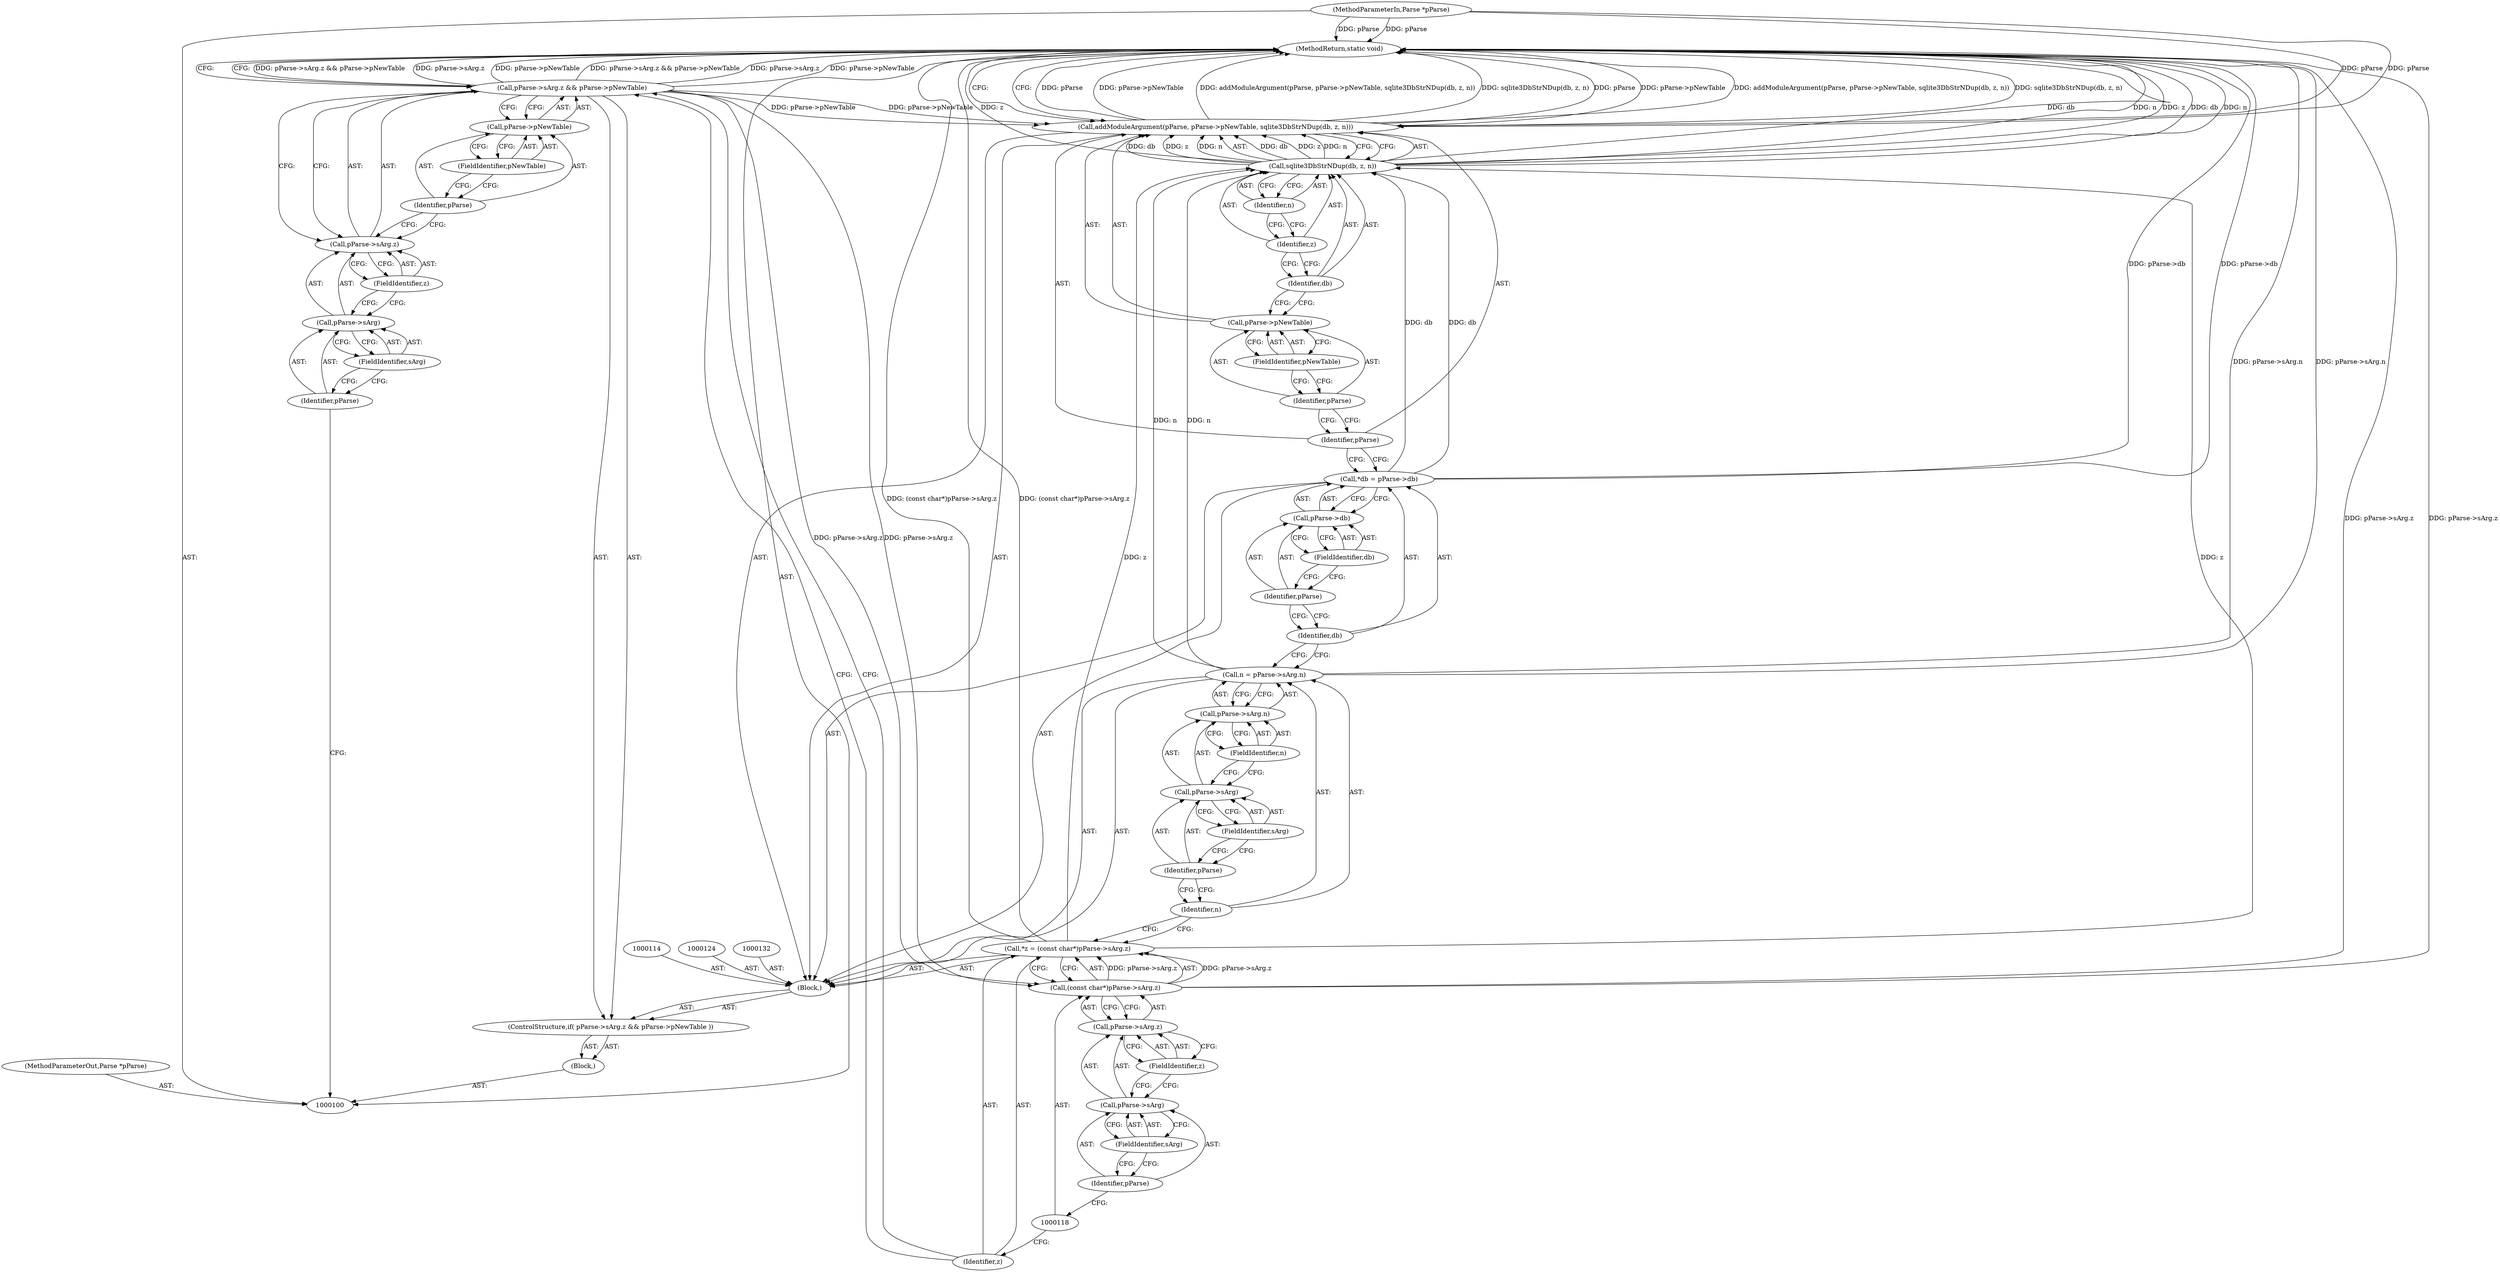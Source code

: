 digraph "0_Chrome_517ac71c9ee27f856f9becde8abea7d1604af9d4" {
"1000147" [label="(MethodReturn,static void)"];
"1000101" [label="(MethodParameterIn,Parse *pParse)"];
"1000192" [label="(MethodParameterOut,Parse *pParse)"];
"1000102" [label="(Block,)"];
"1000108" [label="(FieldIdentifier,sArg)"];
"1000109" [label="(FieldIdentifier,z)"];
"1000103" [label="(ControlStructure,if( pParse->sArg.z && pParse->pNewTable ))"];
"1000110" [label="(Call,pParse->pNewTable)"];
"1000111" [label="(Identifier,pParse)"];
"1000112" [label="(FieldIdentifier,pNewTable)"];
"1000104" [label="(Call,pParse->sArg.z && pParse->pNewTable)"];
"1000105" [label="(Call,pParse->sArg.z)"];
"1000106" [label="(Call,pParse->sArg)"];
"1000107" [label="(Identifier,pParse)"];
"1000115" [label="(Call,*z = (const char*)pParse->sArg.z)"];
"1000116" [label="(Identifier,z)"];
"1000117" [label="(Call,(const char*)pParse->sArg.z)"];
"1000119" [label="(Call,pParse->sArg.z)"];
"1000120" [label="(Call,pParse->sArg)"];
"1000121" [label="(Identifier,pParse)"];
"1000122" [label="(FieldIdentifier,sArg)"];
"1000123" [label="(FieldIdentifier,z)"];
"1000127" [label="(Call,pParse->sArg.n)"];
"1000128" [label="(Call,pParse->sArg)"];
"1000129" [label="(Identifier,pParse)"];
"1000130" [label="(FieldIdentifier,sArg)"];
"1000131" [label="(FieldIdentifier,n)"];
"1000125" [label="(Call,n = pParse->sArg.n)"];
"1000126" [label="(Identifier,n)"];
"1000133" [label="(Call,*db = pParse->db)"];
"1000134" [label="(Identifier,db)"];
"1000135" [label="(Call,pParse->db)"];
"1000136" [label="(Identifier,pParse)"];
"1000137" [label="(FieldIdentifier,db)"];
"1000113" [label="(Block,)"];
"1000139" [label="(Identifier,pParse)"];
"1000140" [label="(Call,pParse->pNewTable)"];
"1000141" [label="(Identifier,pParse)"];
"1000142" [label="(FieldIdentifier,pNewTable)"];
"1000138" [label="(Call,addModuleArgument(pParse, pParse->pNewTable, sqlite3DbStrNDup(db, z, n)))"];
"1000143" [label="(Call,sqlite3DbStrNDup(db, z, n))"];
"1000144" [label="(Identifier,db)"];
"1000145" [label="(Identifier,z)"];
"1000146" [label="(Identifier,n)"];
"1000147" -> "1000100"  [label="AST: "];
"1000147" -> "1000138"  [label="CFG: "];
"1000147" -> "1000104"  [label="CFG: "];
"1000115" -> "1000147"  [label="DDG: (const char*)pParse->sArg.z"];
"1000104" -> "1000147"  [label="DDG: pParse->sArg.z && pParse->pNewTable"];
"1000104" -> "1000147"  [label="DDG: pParse->sArg.z"];
"1000104" -> "1000147"  [label="DDG: pParse->pNewTable"];
"1000138" -> "1000147"  [label="DDG: pParse"];
"1000138" -> "1000147"  [label="DDG: pParse->pNewTable"];
"1000138" -> "1000147"  [label="DDG: addModuleArgument(pParse, pParse->pNewTable, sqlite3DbStrNDup(db, z, n))"];
"1000138" -> "1000147"  [label="DDG: sqlite3DbStrNDup(db, z, n)"];
"1000143" -> "1000147"  [label="DDG: db"];
"1000143" -> "1000147"  [label="DDG: n"];
"1000143" -> "1000147"  [label="DDG: z"];
"1000125" -> "1000147"  [label="DDG: pParse->sArg.n"];
"1000117" -> "1000147"  [label="DDG: pParse->sArg.z"];
"1000133" -> "1000147"  [label="DDG: pParse->db"];
"1000101" -> "1000147"  [label="DDG: pParse"];
"1000101" -> "1000100"  [label="AST: "];
"1000101" -> "1000147"  [label="DDG: pParse"];
"1000101" -> "1000138"  [label="DDG: pParse"];
"1000192" -> "1000100"  [label="AST: "];
"1000102" -> "1000100"  [label="AST: "];
"1000103" -> "1000102"  [label="AST: "];
"1000108" -> "1000106"  [label="AST: "];
"1000108" -> "1000107"  [label="CFG: "];
"1000106" -> "1000108"  [label="CFG: "];
"1000109" -> "1000105"  [label="AST: "];
"1000109" -> "1000106"  [label="CFG: "];
"1000105" -> "1000109"  [label="CFG: "];
"1000103" -> "1000102"  [label="AST: "];
"1000104" -> "1000103"  [label="AST: "];
"1000113" -> "1000103"  [label="AST: "];
"1000110" -> "1000104"  [label="AST: "];
"1000110" -> "1000112"  [label="CFG: "];
"1000111" -> "1000110"  [label="AST: "];
"1000112" -> "1000110"  [label="AST: "];
"1000104" -> "1000110"  [label="CFG: "];
"1000111" -> "1000110"  [label="AST: "];
"1000111" -> "1000105"  [label="CFG: "];
"1000112" -> "1000111"  [label="CFG: "];
"1000112" -> "1000110"  [label="AST: "];
"1000112" -> "1000111"  [label="CFG: "];
"1000110" -> "1000112"  [label="CFG: "];
"1000104" -> "1000103"  [label="AST: "];
"1000104" -> "1000105"  [label="CFG: "];
"1000104" -> "1000110"  [label="CFG: "];
"1000105" -> "1000104"  [label="AST: "];
"1000110" -> "1000104"  [label="AST: "];
"1000116" -> "1000104"  [label="CFG: "];
"1000147" -> "1000104"  [label="CFG: "];
"1000104" -> "1000147"  [label="DDG: pParse->sArg.z && pParse->pNewTable"];
"1000104" -> "1000147"  [label="DDG: pParse->sArg.z"];
"1000104" -> "1000147"  [label="DDG: pParse->pNewTable"];
"1000104" -> "1000117"  [label="DDG: pParse->sArg.z"];
"1000104" -> "1000138"  [label="DDG: pParse->pNewTable"];
"1000105" -> "1000104"  [label="AST: "];
"1000105" -> "1000109"  [label="CFG: "];
"1000106" -> "1000105"  [label="AST: "];
"1000109" -> "1000105"  [label="AST: "];
"1000111" -> "1000105"  [label="CFG: "];
"1000104" -> "1000105"  [label="CFG: "];
"1000106" -> "1000105"  [label="AST: "];
"1000106" -> "1000108"  [label="CFG: "];
"1000107" -> "1000106"  [label="AST: "];
"1000108" -> "1000106"  [label="AST: "];
"1000109" -> "1000106"  [label="CFG: "];
"1000107" -> "1000106"  [label="AST: "];
"1000107" -> "1000100"  [label="CFG: "];
"1000108" -> "1000107"  [label="CFG: "];
"1000115" -> "1000113"  [label="AST: "];
"1000115" -> "1000117"  [label="CFG: "];
"1000116" -> "1000115"  [label="AST: "];
"1000117" -> "1000115"  [label="AST: "];
"1000126" -> "1000115"  [label="CFG: "];
"1000115" -> "1000147"  [label="DDG: (const char*)pParse->sArg.z"];
"1000117" -> "1000115"  [label="DDG: pParse->sArg.z"];
"1000115" -> "1000143"  [label="DDG: z"];
"1000116" -> "1000115"  [label="AST: "];
"1000116" -> "1000104"  [label="CFG: "];
"1000118" -> "1000116"  [label="CFG: "];
"1000117" -> "1000115"  [label="AST: "];
"1000117" -> "1000119"  [label="CFG: "];
"1000118" -> "1000117"  [label="AST: "];
"1000119" -> "1000117"  [label="AST: "];
"1000115" -> "1000117"  [label="CFG: "];
"1000117" -> "1000147"  [label="DDG: pParse->sArg.z"];
"1000117" -> "1000115"  [label="DDG: pParse->sArg.z"];
"1000104" -> "1000117"  [label="DDG: pParse->sArg.z"];
"1000119" -> "1000117"  [label="AST: "];
"1000119" -> "1000123"  [label="CFG: "];
"1000120" -> "1000119"  [label="AST: "];
"1000123" -> "1000119"  [label="AST: "];
"1000117" -> "1000119"  [label="CFG: "];
"1000120" -> "1000119"  [label="AST: "];
"1000120" -> "1000122"  [label="CFG: "];
"1000121" -> "1000120"  [label="AST: "];
"1000122" -> "1000120"  [label="AST: "];
"1000123" -> "1000120"  [label="CFG: "];
"1000121" -> "1000120"  [label="AST: "];
"1000121" -> "1000118"  [label="CFG: "];
"1000122" -> "1000121"  [label="CFG: "];
"1000122" -> "1000120"  [label="AST: "];
"1000122" -> "1000121"  [label="CFG: "];
"1000120" -> "1000122"  [label="CFG: "];
"1000123" -> "1000119"  [label="AST: "];
"1000123" -> "1000120"  [label="CFG: "];
"1000119" -> "1000123"  [label="CFG: "];
"1000127" -> "1000125"  [label="AST: "];
"1000127" -> "1000131"  [label="CFG: "];
"1000128" -> "1000127"  [label="AST: "];
"1000131" -> "1000127"  [label="AST: "];
"1000125" -> "1000127"  [label="CFG: "];
"1000128" -> "1000127"  [label="AST: "];
"1000128" -> "1000130"  [label="CFG: "];
"1000129" -> "1000128"  [label="AST: "];
"1000130" -> "1000128"  [label="AST: "];
"1000131" -> "1000128"  [label="CFG: "];
"1000129" -> "1000128"  [label="AST: "];
"1000129" -> "1000126"  [label="CFG: "];
"1000130" -> "1000129"  [label="CFG: "];
"1000130" -> "1000128"  [label="AST: "];
"1000130" -> "1000129"  [label="CFG: "];
"1000128" -> "1000130"  [label="CFG: "];
"1000131" -> "1000127"  [label="AST: "];
"1000131" -> "1000128"  [label="CFG: "];
"1000127" -> "1000131"  [label="CFG: "];
"1000125" -> "1000113"  [label="AST: "];
"1000125" -> "1000127"  [label="CFG: "];
"1000126" -> "1000125"  [label="AST: "];
"1000127" -> "1000125"  [label="AST: "];
"1000134" -> "1000125"  [label="CFG: "];
"1000125" -> "1000147"  [label="DDG: pParse->sArg.n"];
"1000125" -> "1000143"  [label="DDG: n"];
"1000126" -> "1000125"  [label="AST: "];
"1000126" -> "1000115"  [label="CFG: "];
"1000129" -> "1000126"  [label="CFG: "];
"1000133" -> "1000113"  [label="AST: "];
"1000133" -> "1000135"  [label="CFG: "];
"1000134" -> "1000133"  [label="AST: "];
"1000135" -> "1000133"  [label="AST: "];
"1000139" -> "1000133"  [label="CFG: "];
"1000133" -> "1000147"  [label="DDG: pParse->db"];
"1000133" -> "1000143"  [label="DDG: db"];
"1000134" -> "1000133"  [label="AST: "];
"1000134" -> "1000125"  [label="CFG: "];
"1000136" -> "1000134"  [label="CFG: "];
"1000135" -> "1000133"  [label="AST: "];
"1000135" -> "1000137"  [label="CFG: "];
"1000136" -> "1000135"  [label="AST: "];
"1000137" -> "1000135"  [label="AST: "];
"1000133" -> "1000135"  [label="CFG: "];
"1000136" -> "1000135"  [label="AST: "];
"1000136" -> "1000134"  [label="CFG: "];
"1000137" -> "1000136"  [label="CFG: "];
"1000137" -> "1000135"  [label="AST: "];
"1000137" -> "1000136"  [label="CFG: "];
"1000135" -> "1000137"  [label="CFG: "];
"1000113" -> "1000103"  [label="AST: "];
"1000114" -> "1000113"  [label="AST: "];
"1000115" -> "1000113"  [label="AST: "];
"1000124" -> "1000113"  [label="AST: "];
"1000125" -> "1000113"  [label="AST: "];
"1000132" -> "1000113"  [label="AST: "];
"1000133" -> "1000113"  [label="AST: "];
"1000138" -> "1000113"  [label="AST: "];
"1000139" -> "1000138"  [label="AST: "];
"1000139" -> "1000133"  [label="CFG: "];
"1000141" -> "1000139"  [label="CFG: "];
"1000140" -> "1000138"  [label="AST: "];
"1000140" -> "1000142"  [label="CFG: "];
"1000141" -> "1000140"  [label="AST: "];
"1000142" -> "1000140"  [label="AST: "];
"1000144" -> "1000140"  [label="CFG: "];
"1000141" -> "1000140"  [label="AST: "];
"1000141" -> "1000139"  [label="CFG: "];
"1000142" -> "1000141"  [label="CFG: "];
"1000142" -> "1000140"  [label="AST: "];
"1000142" -> "1000141"  [label="CFG: "];
"1000140" -> "1000142"  [label="CFG: "];
"1000138" -> "1000113"  [label="AST: "];
"1000138" -> "1000143"  [label="CFG: "];
"1000139" -> "1000138"  [label="AST: "];
"1000140" -> "1000138"  [label="AST: "];
"1000143" -> "1000138"  [label="AST: "];
"1000147" -> "1000138"  [label="CFG: "];
"1000138" -> "1000147"  [label="DDG: pParse"];
"1000138" -> "1000147"  [label="DDG: pParse->pNewTable"];
"1000138" -> "1000147"  [label="DDG: addModuleArgument(pParse, pParse->pNewTable, sqlite3DbStrNDup(db, z, n))"];
"1000138" -> "1000147"  [label="DDG: sqlite3DbStrNDup(db, z, n)"];
"1000101" -> "1000138"  [label="DDG: pParse"];
"1000104" -> "1000138"  [label="DDG: pParse->pNewTable"];
"1000143" -> "1000138"  [label="DDG: db"];
"1000143" -> "1000138"  [label="DDG: z"];
"1000143" -> "1000138"  [label="DDG: n"];
"1000143" -> "1000138"  [label="AST: "];
"1000143" -> "1000146"  [label="CFG: "];
"1000144" -> "1000143"  [label="AST: "];
"1000145" -> "1000143"  [label="AST: "];
"1000146" -> "1000143"  [label="AST: "];
"1000138" -> "1000143"  [label="CFG: "];
"1000143" -> "1000147"  [label="DDG: db"];
"1000143" -> "1000147"  [label="DDG: n"];
"1000143" -> "1000147"  [label="DDG: z"];
"1000143" -> "1000138"  [label="DDG: db"];
"1000143" -> "1000138"  [label="DDG: z"];
"1000143" -> "1000138"  [label="DDG: n"];
"1000133" -> "1000143"  [label="DDG: db"];
"1000115" -> "1000143"  [label="DDG: z"];
"1000125" -> "1000143"  [label="DDG: n"];
"1000144" -> "1000143"  [label="AST: "];
"1000144" -> "1000140"  [label="CFG: "];
"1000145" -> "1000144"  [label="CFG: "];
"1000145" -> "1000143"  [label="AST: "];
"1000145" -> "1000144"  [label="CFG: "];
"1000146" -> "1000145"  [label="CFG: "];
"1000146" -> "1000143"  [label="AST: "];
"1000146" -> "1000145"  [label="CFG: "];
"1000143" -> "1000146"  [label="CFG: "];
}
